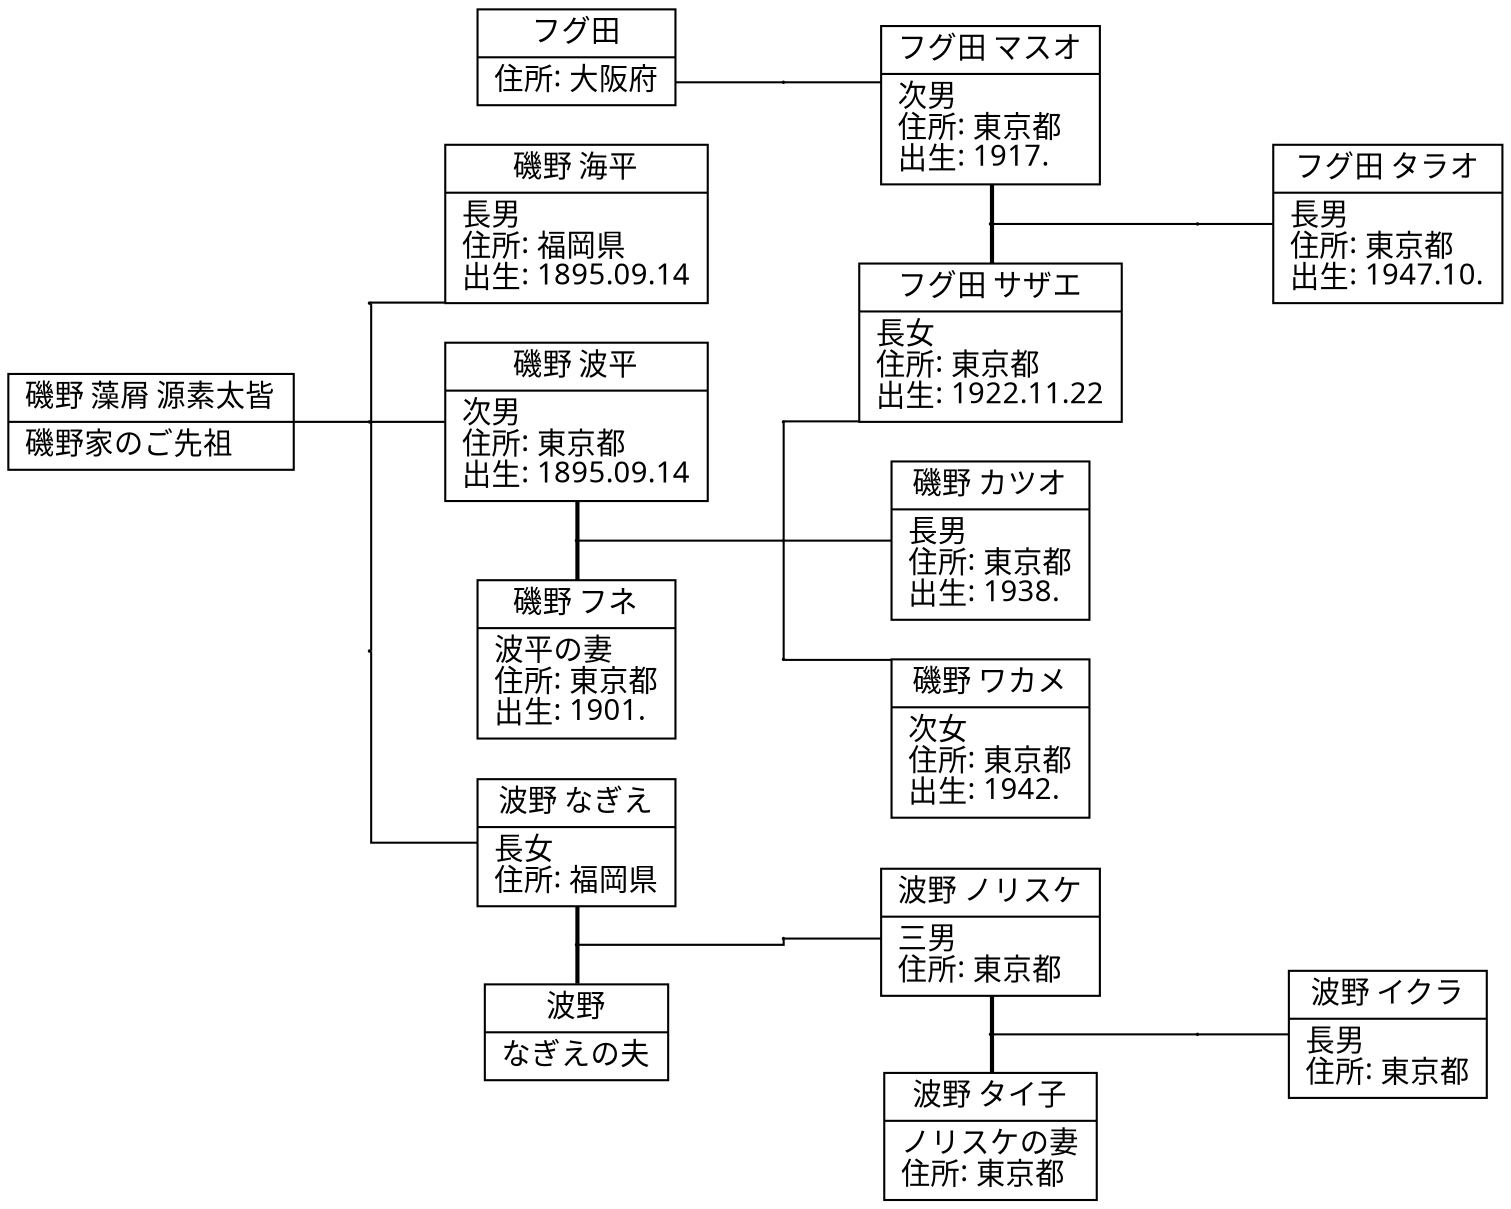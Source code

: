 graph "磯野家 家系図" {
graph [charset="UTF-8", rankdir="LR", splines="ortho"]
node [fontname="Sans", shape="record"]

// dpi 150


Isono_Mokuzu [label=" 磯野&nbsp;藻屑&nbsp;源素太皆| 磯野家のご先祖\l"]

Fuguta_Haha [label=" フグ田| 住所:&nbsp;大阪府\l"]

Isono_Umihei [label=" 磯野&nbsp;海平| 長男\l住所:&nbsp;福岡県\l出生:&nbsp;1895.09.14\l"]

Isono_Namihei [label=" 磯野&nbsp;波平| 次男\l住所:&nbsp;東京都\l出生:&nbsp;1895.09.14\l"]

Isono_Fune [label=" 磯野&nbsp;フネ| 波平の妻\l住所:&nbsp;東京都\l出生:&nbsp;1901.\l"]

Namino_Nagie [label=" 波野&nbsp;なぎえ| 長女\l住所:&nbsp;福岡県\l"]

Namino_NagieOtto [label=" 波野| なぎえの夫\l"]

Fuguta_Masuo [label=" フグ田&nbsp;マスオ| 次男\l住所:&nbsp;東京都\l出生:&nbsp;1917.\l"]

Fuguta_Sazae [label=" フグ田&nbsp;サザエ| 長女\l住所:&nbsp;東京都\l出生:&nbsp;1922.11.22\l"]

Isono_Katsuo [label=" 磯野&nbsp;カツオ| 長男\l住所:&nbsp;東京都\l出生:&nbsp;1938.\l"]

Isono_Wakame [label=" 磯野&nbsp;ワカメ| 次女\l住所:&nbsp;東京都\l出生:&nbsp;1942.\l"]

Namino_Norisuke [label=" 波野&nbsp;ノリスケ| 三男\l住所:&nbsp;東京都\l"]

Namino_Taiko [label=" 波野&nbsp;タイ子| ノリスケの妻\l住所:&nbsp;東京都\l"]

Fuguta_Tarao [label=" フグ田&nbsp;タラオ| 長男\l住所:&nbsp;東京都\l出生:&nbsp;1947.10.\l"]

Namino_Ikura [label=" 波野&nbsp;イクラ| 長男\l住所:&nbsp;東京都\l"]

// {rank=same; Isono_Mokuzu [style=invis]}

{rank=same; Fuguta_Haha -- Isono_Umihei -- Isono_Namihei -- Namino_Nagie [style=invis]}

{rank=same; Fuguta_Masuo -- Fuguta_Sazae -- Isono_Katsuo -- Isono_Wakame -- Namino_Norisuke [style=invis]}

// {rank=same; Fuguta_Tarao -- Namino_Ikura [style=invis]}

f0_c0 [height="0.01", shape="point", width="0.01"]
f0_c1 [height="0.01", shape="point", width="0.01"]
f0_c2 [height="0.01", shape="point", width="0.01"]
{rank=same; f0_c0 -- f0_c1 -- f0_c2}
Isono_Mokuzu -- f0_c1
f0_c0 -- Isono_Umihei
f0_c1 -- Isono_Namihei
f0_c2 -- Namino_Nagie

f1_c [height="0.01", shape="point", width="0.01"]
Fuguta_Haha -- f1_c
f1_c -- Fuguta_Masuo

f2_p [height="0.01", shape="point", width="0.01"]
f2_c0 [height="0.01", shape="point", width="0.01"]
f2_c1 [height="0.01", shape="point", width="0.01"]
f2_c2 [height="0.01", shape="point", width="0.01"]
{rank=same; Isono_Namihei -- f2_p -- Isono_Fune [style=bold]}
{rank=same; f2_c0 -- f2_c1 -- f2_c2}
f2_p -- f2_c1
f2_c0 -- Fuguta_Sazae
f2_c1 -- Isono_Katsuo
f2_c2 -- Isono_Wakame

f3_p [height="0.01", shape="point", width="0.01"]
f3_c [height="0.01", shape="point", width="0.01"]
{rank=same; Namino_Nagie -- f3_p -- Namino_NagieOtto [style=bold]}
f3_p -- f3_c
f3_c -- Namino_Norisuke

f4_p [height="0.01", shape="point", width="0.01"]
f4_c [height="0.01", shape="point", width="0.01"]
{rank=same; Fuguta_Masuo -- f4_p -- Fuguta_Sazae [style=bold]}
f4_p -- f4_c
f4_c -- Fuguta_Tarao

f5_p [height="0.01", shape="point", width="0.01"]
f5_c [height="0.01", shape="point", width="0.01"]
{rank=same; Namino_Norisuke -- f5_p -- Namino_Taiko [style=bold]}
f5_p -- f5_c
f5_c -- Namino_Ikura

}
